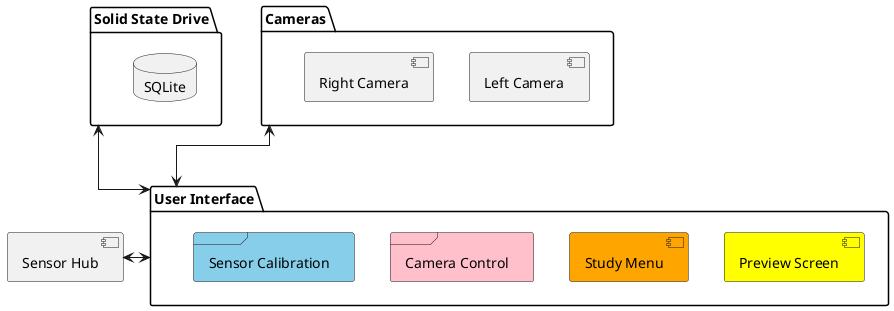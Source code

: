 @startuml
skinparam linetype ortho
package "Solid State Drive" {
database "SQLite" {
}
}
package "User Interface" {
	[Preview Screen] #Yellow
	[Study Menu] #Orange
	frame "Camera Control" #Pink {
		}
		frame "Sensor Calibration" #SkyBlue {
		}
}
package "Cameras" {
	[Left Camera]
	[Right Camera]	
}
[Sensor Hub]
"User Interface" <--up-> "Solid State Drive"
"User Interface" <--up-> "Cameras"
"User Interface" <-left-> "Sensor Hub"
@enduml
